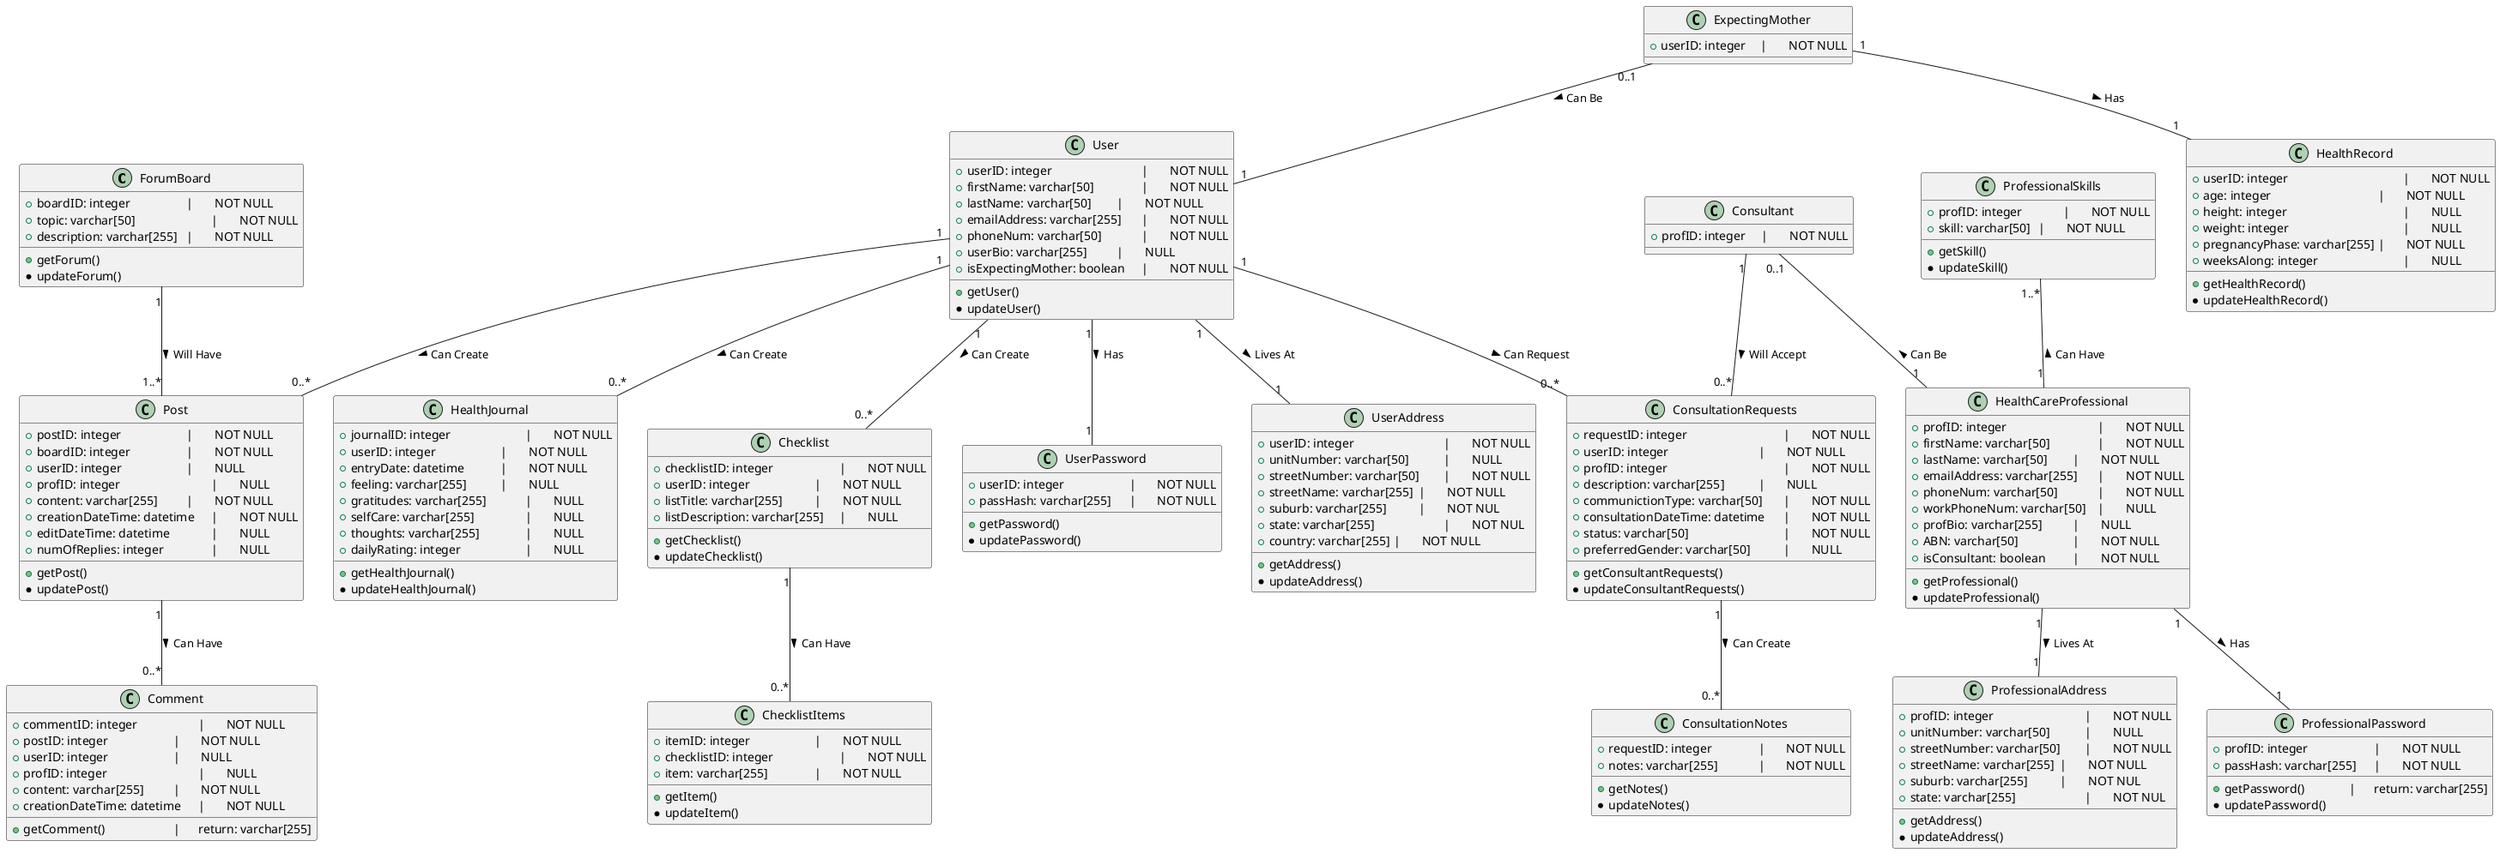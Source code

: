 @startuml CSIT321_Schema
/'Forum and Discussion Creation'/
    class ForumBoard {
        +boardID: integer \t\t\t|\t NOT NULL
        +topic: varchar[50] \t\t\t|\t NOT NULL
        +description: varchar[255] \t|\t NOT NULL

        +getForum()
        *updateForum()
    }

    ForumBoard "1" -- "1..*" Post : Will Have >
    User "1" -- "0..*" Post : Can Create >

    class Post{
        +postID: integer \t\t\t|\t NOT NULL
        +boardID: integer \t\t\t|\t NOT NULL
        +userID: integer \t\t\t|\t NULL
        +profID: integer \t\t\t\t|\t NULL
        +content: varchar[255] \t\t|\t NOT NULL
        +creationDateTime: datetime \t|\t NOT NULL
        +editDateTime: datetime \t\t|\t NULL
        +numOfReplies: integer \t\t|\t NULL

        +getPost()
        *updatePost()
    }

    Post "1" -- "0..*" Comment : Can Have >

    class Comment{
        +commentID: integer \t\t\t|\t NOT NULL
        +postID: integer \t\t\t|\t NOT NULL
        +userID: integer \t\t\t|\t NULL
        +profID: integer \t\t\t\t|\t NULL
        +content: varchar[255] \t\t|\t NOT NULL
        +creationDateTime: datetime \t|\t NOT NULL

        +getComment() \t\t\t|\treturn: varchar[255]
    }

/'journal'/

    User "1" -- "0..*" HealthJournal : Can Create >

    class HealthJournal{
        +journalID: integer \t\t\t|\t NOT NULL
        +userID: integer \t\t\t|\t NOT NULL
        +entryDate: datetime \t\t|\t NOT NULL
        +feeling: varchar[255] \t\t|\t NULL
        +gratitudes: varchar[255] \t\t|\t NULL
        +selfCare: varchar[255] \t\t|\t NULL
        +thoughts: varchar[255] \t\t|\t NULL
        +dailyRating: integer \t\t\t|\t NULL

        +getHealthJournal()
        *updateHealthJournal()
    }

    User "1" -- "0..*" Checklist : Can Create >

    class Checklist{
        +checklistID: integer \t\t\t|\t NOT NULL
        +userID: integer \t\t\t|\t NOT NULL
        +listTitle: varchar[255] \t\t|\t NOT NULL
        +listDescription: varchar[255] \t|\t NULL
        
        +getChecklist()
        *updateChecklist()
    }

    Checklist "1" -- "0..*" ChecklistItems : Can Have >

    class ChecklistItems{
        +itemID: integer \t\t\t|\t NOT NULL
        +checklistID: integer \t\t\t|\t NOT NULL
        +item: varchar[255] \t\t|\t NOT NULL
        
        +getItem()
        *updateItem()
    }

/'User Creation'/
    class User {
        +userID: integer\t\t\t\t|\t NOT NULL
        +firstName: varchar[50]\t\t|\t NOT NULL
        +lastName: varchar[50]\t\t|\t NOT NULL
        +emailAddress: varchar[255]\t|\t NOT NULL
        +phoneNum: varchar[50]\t\t|\t NOT NULL
        +userBio: varchar[255]\t\t|\t NULL
        +isExpectingMother: boolean\t|\t NOT NULL

        +getUser()
        *updateUser()
    }

    User "1" -- "1" UserPassword : Has >

    class UserPassword{
        +userID: integer\t\t\t|\t NOT NULL
        +passHash: varchar[255]\t|\t NOT NULL

        +getPassword()
        *updatePassword()
    }

    User "1" -- "1" UserAddress : Lives At >

    class UserAddress{
        +userID: integer\t\t\t\t|\t NOT NULL
        +unitNumber: varchar[50]\t\t|\t NULL
        +streetNumber: varchar[50]\t|\t NOT NULL
        +streetName: varchar[255]\t|\t NOT NULL
        +suburb: varchar[255]\t\t|\t NOT NUL
        +state: varchar[255]\t\t\t|\t NOT NUL
        +country: varchar[255]\t|\t NOT NULL

        +getAddress()
        *updateAddress()
    }

    ExpectingMother "0..1" -- "1" User : Can Be >

    class ExpectingMother {
        +userID: integer\t|\t NOT NULL
    }

    ExpectingMother "1" -- "1" HealthRecord : Has >

    class HealthRecord{
        +userID: integer\t\t\t\t\t|\t NOT NULL
        +age: integer\t\t\t\t\t|\t NOT NULL
        +height: integer\t\t\t\t\t|\t NULL
        +weight: integer\t\t\t\t\t|\t NULL
        +pregnancyPhase: varchar[255]\t|\t NOT NULL
        +weeksAlong: integer\t\t\t\t|\t NULL

        +getHealthRecord()
        *updateHealthRecord()
    }

    class HealthCareProfessional {
        +profID: integer\t\t\t\t|\t NOT NULL
        +firstName: varchar[50]\t\t|\t NOT NULL
        +lastName: varchar[50]\t\t|\t NOT NULL
        +emailAddress: varchar[255]\t|\t NOT NULL
        +phoneNum: varchar[50]\t\t|\t NOT NULL
        +workPhoneNum: varchar[50]\t|\t NULL
        +profBio: varchar[255]\t\t|\t NULL
        +ABN: varchar[50]\t\t\t|\t NOT NULL
        +isConsultant: boolean\t\t|\t NOT NULL

        +getProfessional()
        *updateProfessional()
    }

    HealthCareProfessional "1" -- "1" ProfessionalAddress : Lives At >

    class ProfessionalAddress{
        +profID: integer\t\t\t\t|\t NOT NULL
        +unitNumber: varchar[50]\t\t|\t NULL
        +streetNumber: varchar[50]\t|\t NOT NULL
        +streetName: varchar[255]\t|\t NOT NULL
        +suburb: varchar[255]\t\t|\t NOT NUL
        +state: varchar[255]\t\t\t|\t NOT NUL

        +getAddress()
        *updateAddress()
    }

    HealthCareProfessional "1" -- "1" ProfessionalPassword : Has >

    class ProfessionalPassword{
        +profID: integer\t\t\t|\t NOT NULL
        +passHash: varchar[255]\t|\t NOT NULL

        +getPassword()\t\t|\treturn: varchar[255]
        *updatePassword()
    }

    Consultant "0..1" -- "1" HealthCareProfessional : Can Be <

    class Consultant {
        +profID: integer\t|\t NOT NULL
    }

    ProfessionalSkills "1..*" -- "1" HealthCareProfessional : Can Have <

    class ProfessionalSkills {
        +profID: integer\t\t|\t NOT NULL
        +skill: varchar[50]\t|\t NOT NULL

        +getSkill()
        *updateSkill()
    }

    User "1" -- "0..*" ConsultationRequests : Can Request >
    Consultant "1" -- "0..*" ConsultationRequests : Will Accept >

    class ConsultationRequests{
        +requestID: integer \t\t\t\t|\t NOT NULL
        +userID: integer \t\t\t\t|\t NOT NULL
        +profID: integer\t\t\t\t\t|\t NOT NULL
        +description: varchar[255] \t\t|\t NULL
        +communictionType: varchar[50] \t|\t NOT NULL
        +consultationDateTime: datetime \t|\t NOT NULL
        +status: varchar[50] \t\t\t\t|\t NOT NULL
        +preferredGender: varchar[50] \t\t|\t NULL

        +getConsultantRequests()
        *updateConsultantRequests()
    }

    ConsultationRequests "1" -- "0..*" ConsultationNotes : Can Create >

    class ConsultationNotes{
        +requestID: integer \t\t|\t NOT NULL
        +notes: varchar[255] \t\t|\t NOT NULL

        +getNotes()
        *updateNotes()
    }
@enduml